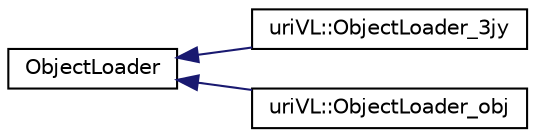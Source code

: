 digraph "Graphical Class Hierarchy"
{
  edge [fontname="Helvetica",fontsize="10",labelfontname="Helvetica",labelfontsize="10"];
  node [fontname="Helvetica",fontsize="10",shape=record];
  rankdir="LR";
  Node1 [label="ObjectLoader",height=0.2,width=0.4,color="black", fillcolor="white", style="filled",URL="$classObjectLoader.html"];
  Node1 -> Node2 [dir="back",color="midnightblue",fontsize="10",style="solid",fontname="Helvetica"];
  Node2 [label="uriVL::ObjectLoader_3jy",height=0.2,width=0.4,color="black", fillcolor="white", style="filled",URL="$classuriVL_1_1ObjectLoader__3jy.html",tooltip="Implements an object loader for files in the \"3jy\" format, a file format that I created to represent ..."];
  Node1 -> Node3 [dir="back",color="midnightblue",fontsize="10",style="solid",fontname="Helvetica"];
  Node3 [label="uriVL::ObjectLoader_obj",height=0.2,width=0.4,color="black", fillcolor="white", style="filled",URL="$classuriVL_1_1ObjectLoader__obj.html",tooltip="Implements a virtual object loader for files in the \"obj\" format. "];
}
